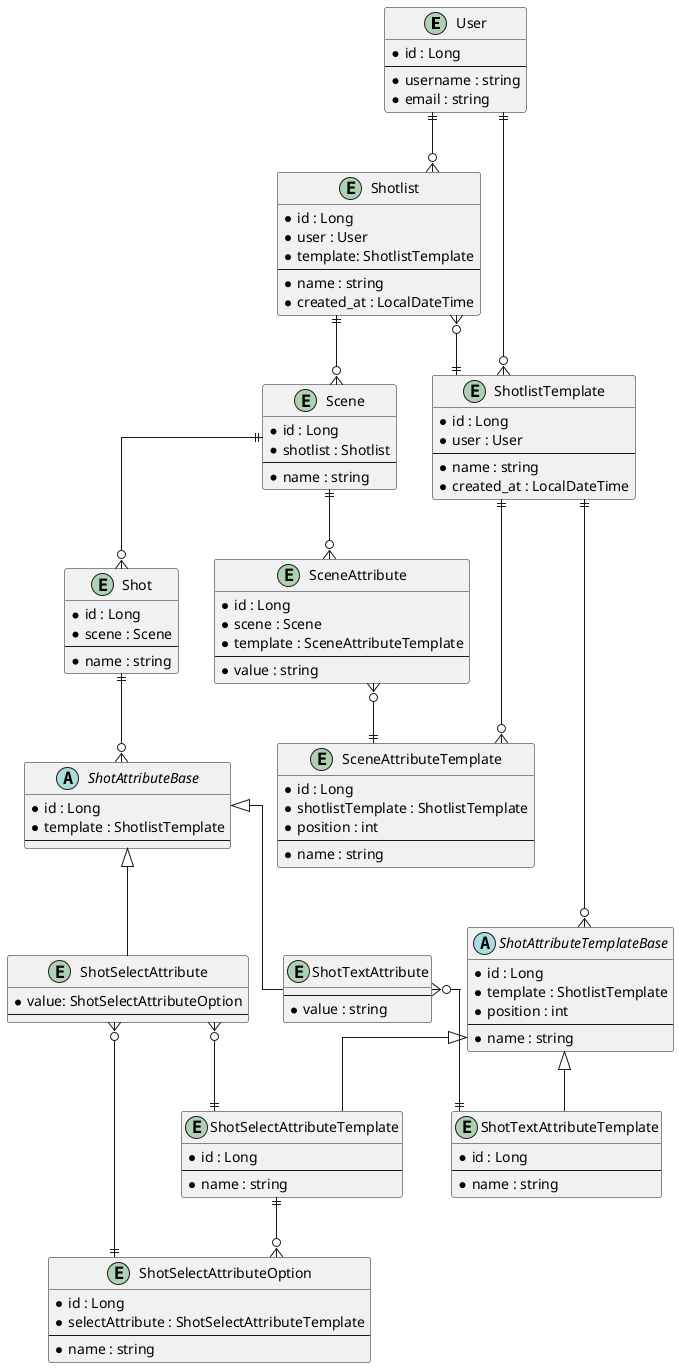 @startuml
skinparam linetype ortho

entity User {
  * id : Long
  --
  * username : string
  * email : string
}

entity Shotlist {
  * id : Long
  * user : User
  * template: ShotlistTemplate
  --
  * name : string
  * created_at : LocalDateTime
}

User ||--o{ Shotlist

entity ShotlistTemplate {
    * id : Long
    * user : User
    --
    * name : string
    * created_at : LocalDateTime
}

User ||--o{ ShotlistTemplate
Shotlist }o--|| ShotlistTemplate

abstract ShotAttributeTemplateBase {
    * id : Long
    * template : ShotlistTemplate
    * position : int
    --
    * name : string
}

ShotlistTemplate ||--o{ ShotAttributeTemplateBase

entity ShotSelectAttributeTemplate {
    * id : Long
    --
    * name : string
}

entity ShotSelectAttributeOption {
    * id : Long
    * selectAttribute : ShotSelectAttributeTemplate
    --
    * name : string
}

ShotSelectAttributeTemplate ||--o{ ShotSelectAttributeOption

entity ShotTextAttributeTemplate {
    * id : Long
    --
    * name : string
}

ShotAttributeTemplateBase <|-down- ShotSelectAttributeTemplate
ShotAttributeTemplateBase <|-down- ShotTextAttributeTemplate

abstract ShotAttributeBase {
    * id : Long
    * template : ShotlistTemplate
    --
}

entity ShotSelectAttribute {
    * value: ShotSelectAttributeOption
    --
}

entity ShotTextAttribute {
    --
    * value : string
}

ShotAttributeBase <|-down- ShotSelectAttribute
ShotAttributeBase <|-down- ShotTextAttribute

ShotSelectAttribute }o--|| ShotSelectAttributeTemplate
ShotSelectAttribute }o--|| ShotSelectAttributeOption
ShotTextAttribute }o--|| ShotTextAttributeTemplate


entity SceneAttributeTemplate {
    * id : Long
    * shotlistTemplate : ShotlistTemplate
    * position : int
    --
    * name : string
}


entity Scene {
    * id : Long
    * shotlist : Shotlist
    --
    * name : string
}

ShotlistTemplate ||--o{ SceneAttributeTemplate

entity SceneAttribute {
    * id : Long
    * scene : Scene
    * template : SceneAttributeTemplate
    --
    * value : string
}

Scene ||--o{ SceneAttribute

SceneAttribute }o--|| SceneAttributeTemplate

entity Shot {
    * id : Long
    * scene : Scene
    --
    * name : string
}

Scene ||--o{ Shot

Shot ||--o{ ShotAttributeBase
Shotlist ||--o{ Scene

@enduml